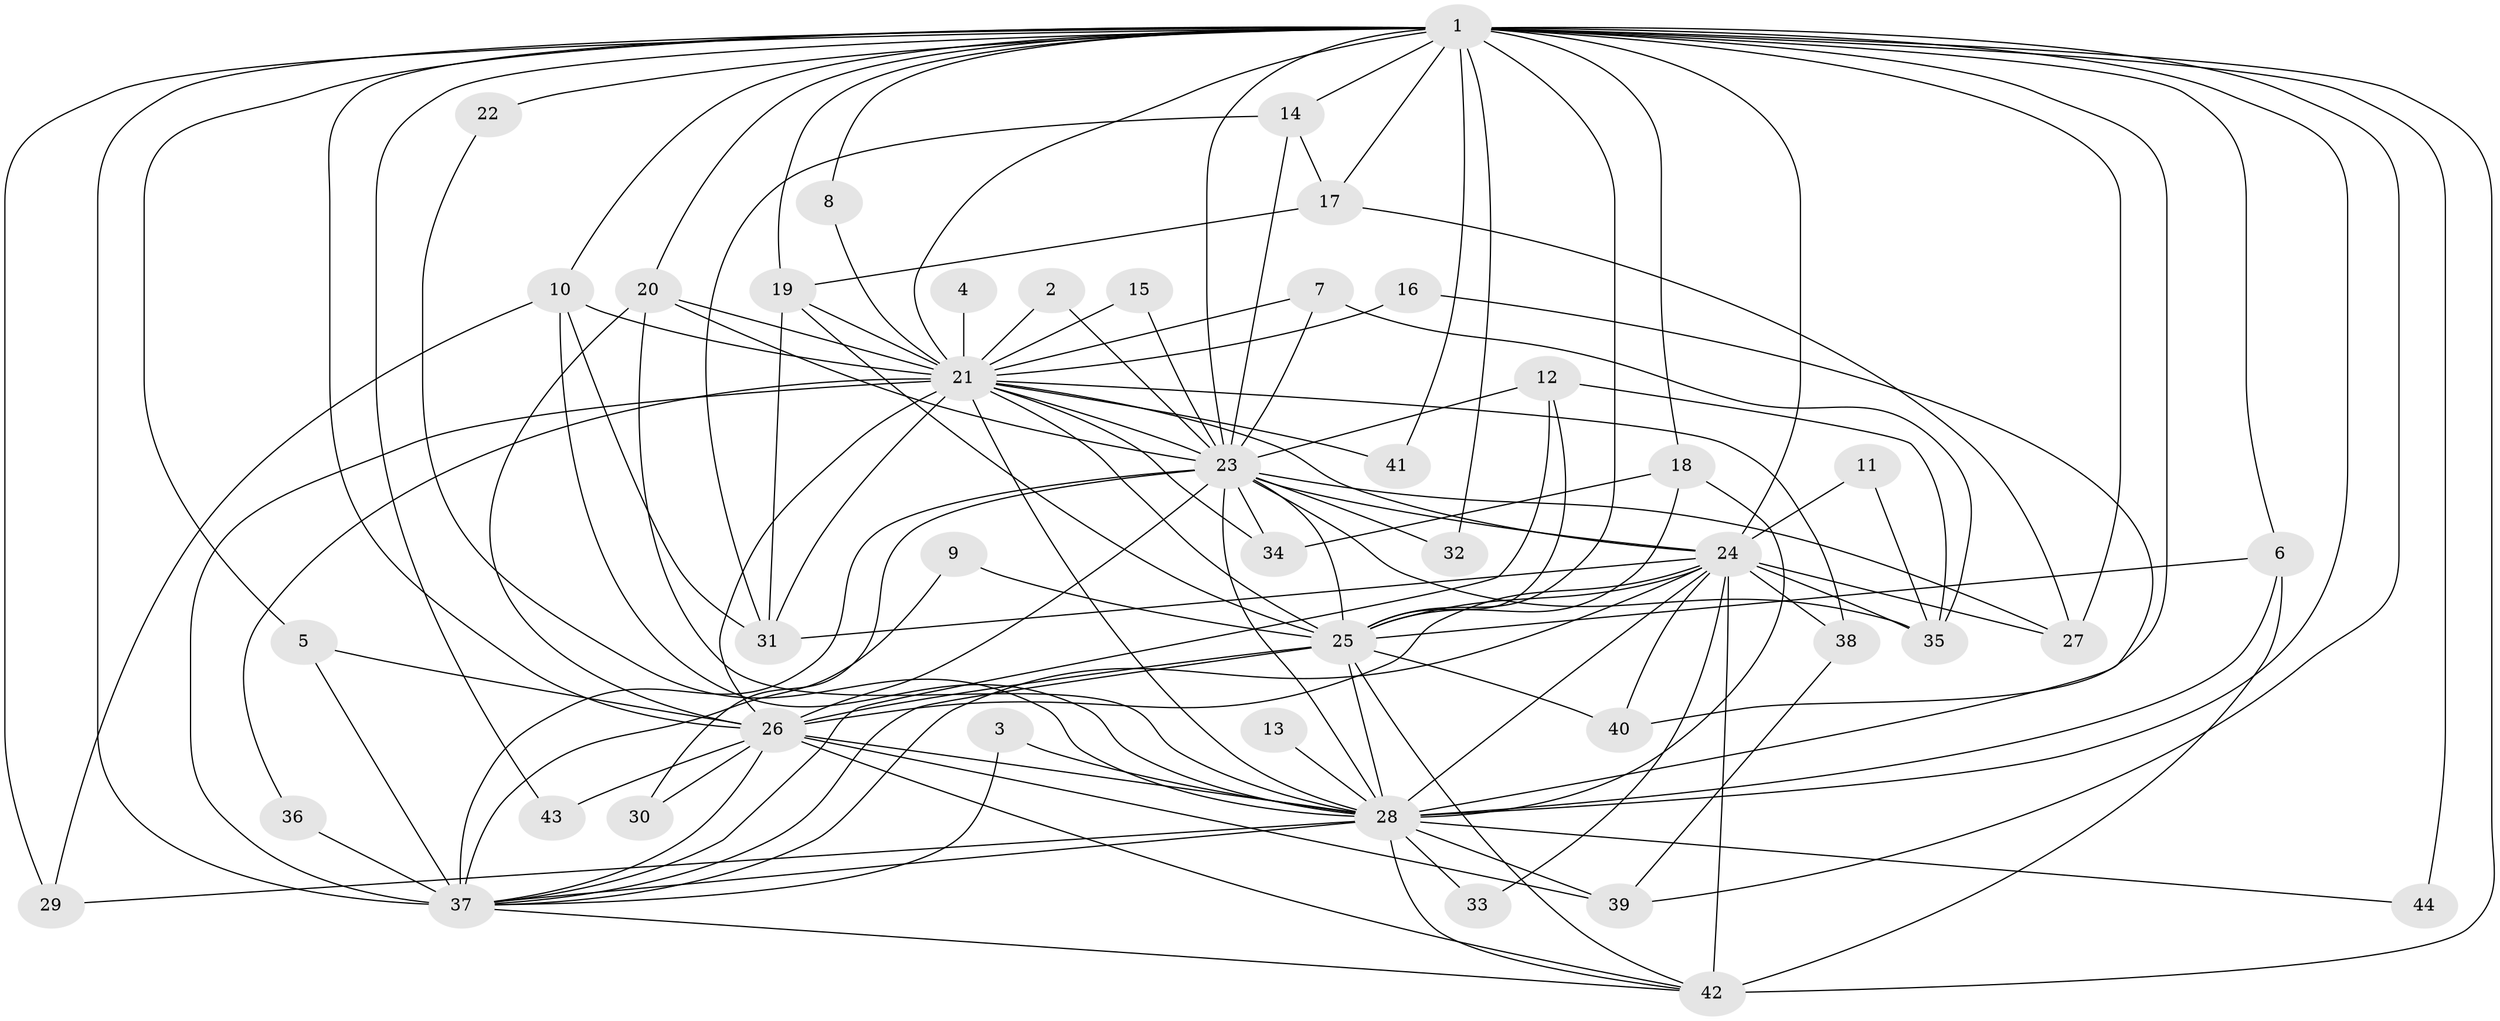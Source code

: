 // original degree distribution, {20: 0.022727272727272728, 17: 0.011363636363636364, 12: 0.011363636363636364, 23: 0.011363636363636364, 16: 0.022727272727272728, 22: 0.011363636363636364, 27: 0.011363636363636364, 18: 0.011363636363636364, 5: 0.045454545454545456, 2: 0.5113636363636364, 6: 0.011363636363636364, 7: 0.011363636363636364, 4: 0.07954545454545454, 3: 0.22727272727272727}
// Generated by graph-tools (version 1.1) at 2025/25/03/09/25 03:25:40]
// undirected, 44 vertices, 125 edges
graph export_dot {
graph [start="1"]
  node [color=gray90,style=filled];
  1;
  2;
  3;
  4;
  5;
  6;
  7;
  8;
  9;
  10;
  11;
  12;
  13;
  14;
  15;
  16;
  17;
  18;
  19;
  20;
  21;
  22;
  23;
  24;
  25;
  26;
  27;
  28;
  29;
  30;
  31;
  32;
  33;
  34;
  35;
  36;
  37;
  38;
  39;
  40;
  41;
  42;
  43;
  44;
  1 -- 5 [weight=1.0];
  1 -- 6 [weight=1.0];
  1 -- 8 [weight=1.0];
  1 -- 10 [weight=1.0];
  1 -- 14 [weight=1.0];
  1 -- 17 [weight=1.0];
  1 -- 18 [weight=1.0];
  1 -- 19 [weight=1.0];
  1 -- 20 [weight=1.0];
  1 -- 21 [weight=3.0];
  1 -- 22 [weight=1.0];
  1 -- 23 [weight=4.0];
  1 -- 24 [weight=4.0];
  1 -- 25 [weight=3.0];
  1 -- 26 [weight=3.0];
  1 -- 27 [weight=2.0];
  1 -- 28 [weight=3.0];
  1 -- 29 [weight=1.0];
  1 -- 32 [weight=2.0];
  1 -- 37 [weight=3.0];
  1 -- 39 [weight=1.0];
  1 -- 40 [weight=2.0];
  1 -- 41 [weight=1.0];
  1 -- 42 [weight=2.0];
  1 -- 43 [weight=1.0];
  1 -- 44 [weight=1.0];
  2 -- 21 [weight=1.0];
  2 -- 23 [weight=1.0];
  3 -- 28 [weight=1.0];
  3 -- 37 [weight=1.0];
  4 -- 21 [weight=1.0];
  5 -- 26 [weight=1.0];
  5 -- 37 [weight=1.0];
  6 -- 25 [weight=1.0];
  6 -- 28 [weight=1.0];
  6 -- 42 [weight=1.0];
  7 -- 21 [weight=1.0];
  7 -- 23 [weight=1.0];
  7 -- 35 [weight=1.0];
  8 -- 21 [weight=1.0];
  9 -- 25 [weight=1.0];
  9 -- 37 [weight=1.0];
  10 -- 21 [weight=1.0];
  10 -- 28 [weight=1.0];
  10 -- 29 [weight=1.0];
  10 -- 31 [weight=1.0];
  11 -- 24 [weight=1.0];
  11 -- 35 [weight=1.0];
  12 -- 23 [weight=1.0];
  12 -- 25 [weight=1.0];
  12 -- 35 [weight=1.0];
  12 -- 37 [weight=1.0];
  13 -- 28 [weight=1.0];
  14 -- 17 [weight=1.0];
  14 -- 23 [weight=1.0];
  14 -- 31 [weight=1.0];
  15 -- 21 [weight=1.0];
  15 -- 23 [weight=1.0];
  16 -- 21 [weight=1.0];
  16 -- 28 [weight=1.0];
  17 -- 19 [weight=1.0];
  17 -- 27 [weight=1.0];
  18 -- 25 [weight=1.0];
  18 -- 28 [weight=1.0];
  18 -- 34 [weight=1.0];
  19 -- 21 [weight=2.0];
  19 -- 25 [weight=1.0];
  19 -- 31 [weight=1.0];
  20 -- 21 [weight=1.0];
  20 -- 23 [weight=1.0];
  20 -- 26 [weight=1.0];
  20 -- 28 [weight=1.0];
  21 -- 23 [weight=2.0];
  21 -- 24 [weight=1.0];
  21 -- 25 [weight=1.0];
  21 -- 26 [weight=1.0];
  21 -- 28 [weight=2.0];
  21 -- 31 [weight=1.0];
  21 -- 34 [weight=1.0];
  21 -- 36 [weight=1.0];
  21 -- 37 [weight=2.0];
  21 -- 38 [weight=1.0];
  21 -- 41 [weight=1.0];
  22 -- 28 [weight=1.0];
  23 -- 24 [weight=1.0];
  23 -- 25 [weight=1.0];
  23 -- 26 [weight=2.0];
  23 -- 27 [weight=1.0];
  23 -- 28 [weight=1.0];
  23 -- 30 [weight=1.0];
  23 -- 32 [weight=1.0];
  23 -- 34 [weight=1.0];
  23 -- 35 [weight=1.0];
  23 -- 37 [weight=1.0];
  24 -- 25 [weight=1.0];
  24 -- 26 [weight=2.0];
  24 -- 27 [weight=1.0];
  24 -- 28 [weight=1.0];
  24 -- 31 [weight=1.0];
  24 -- 33 [weight=1.0];
  24 -- 35 [weight=1.0];
  24 -- 37 [weight=1.0];
  24 -- 38 [weight=1.0];
  24 -- 40 [weight=1.0];
  24 -- 42 [weight=1.0];
  25 -- 26 [weight=2.0];
  25 -- 28 [weight=1.0];
  25 -- 37 [weight=1.0];
  25 -- 40 [weight=1.0];
  25 -- 42 [weight=1.0];
  26 -- 28 [weight=1.0];
  26 -- 30 [weight=1.0];
  26 -- 37 [weight=1.0];
  26 -- 39 [weight=2.0];
  26 -- 42 [weight=1.0];
  26 -- 43 [weight=1.0];
  28 -- 29 [weight=1.0];
  28 -- 33 [weight=1.0];
  28 -- 37 [weight=1.0];
  28 -- 39 [weight=1.0];
  28 -- 42 [weight=1.0];
  28 -- 44 [weight=1.0];
  36 -- 37 [weight=1.0];
  37 -- 42 [weight=1.0];
  38 -- 39 [weight=1.0];
}
